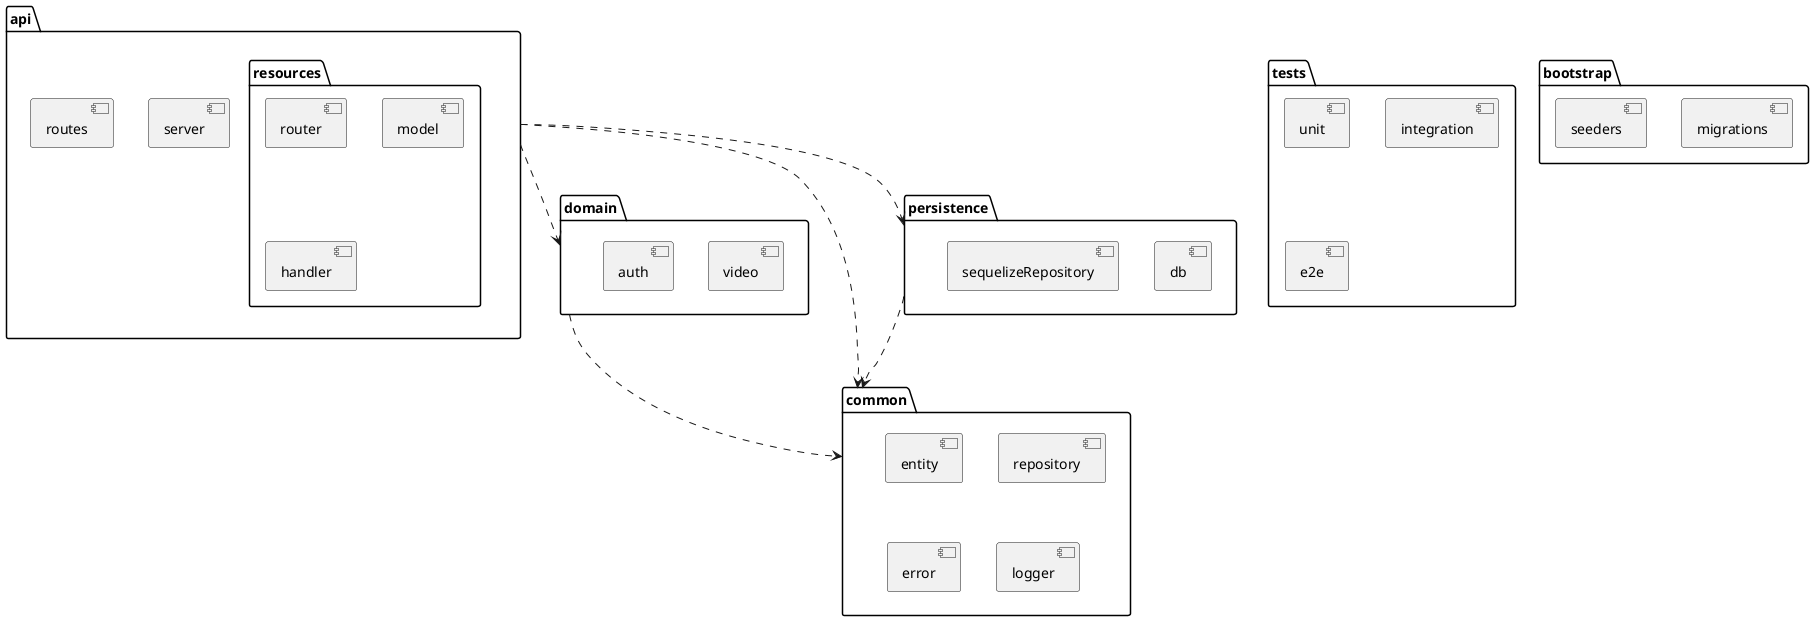 @startuml VideoCreatorBackend
package domain {
    [video]
    [auth]
}

package common {
    [entity]
    [repository]
    [error]
    [logger]
}

package api {
    [server]
    [routes]
    [auth]
    package resources {
        [router]
        [model]
        [handler]
    }
}

package persistence {
    [db]
    [sequelizeRepository]
}

package tests {
    [unit]
    [integration]
    [e2e]
}

package bootstrap {
    [migrations]
    [seeders]
}

domain ...> common
api ...> common
persistence ...> common
api ..> domain
api ..> persistence
@enduml
